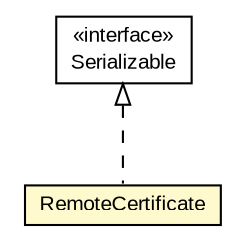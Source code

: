 #!/usr/local/bin/dot
#
# Class diagram 
# Generated by UMLGraph version R5_6-24-gf6e263 (http://www.umlgraph.org/)
#

digraph G {
	edge [fontname="arial",fontsize=10,labelfontname="arial",labelfontsize=10];
	node [fontname="arial",fontsize=10,shape=plaintext];
	nodesep=0.25;
	ranksep=0.5;
	// eu.europa.esig.dss.RemoteCertificate
	c549681 [label=<<table title="eu.europa.esig.dss.RemoteCertificate" border="0" cellborder="1" cellspacing="0" cellpadding="2" port="p" bgcolor="lemonChiffon" href="./RemoteCertificate.html">
		<tr><td><table border="0" cellspacing="0" cellpadding="1">
<tr><td align="center" balign="center"> RemoteCertificate </td></tr>
		</table></td></tr>
		</table>>, URL="./RemoteCertificate.html", fontname="arial", fontcolor="black", fontsize=10.0];
	//eu.europa.esig.dss.RemoteCertificate implements java.io.Serializable
	c550533:p -> c549681:p [dir=back,arrowtail=empty,style=dashed];
	// java.io.Serializable
	c550533 [label=<<table title="java.io.Serializable" border="0" cellborder="1" cellspacing="0" cellpadding="2" port="p" href="http://java.sun.com/j2se/1.4.2/docs/api/java/io/Serializable.html">
		<tr><td><table border="0" cellspacing="0" cellpadding="1">
<tr><td align="center" balign="center"> &#171;interface&#187; </td></tr>
<tr><td align="center" balign="center"> Serializable </td></tr>
		</table></td></tr>
		</table>>, URL="http://java.sun.com/j2se/1.4.2/docs/api/java/io/Serializable.html", fontname="arial", fontcolor="black", fontsize=10.0];
}


